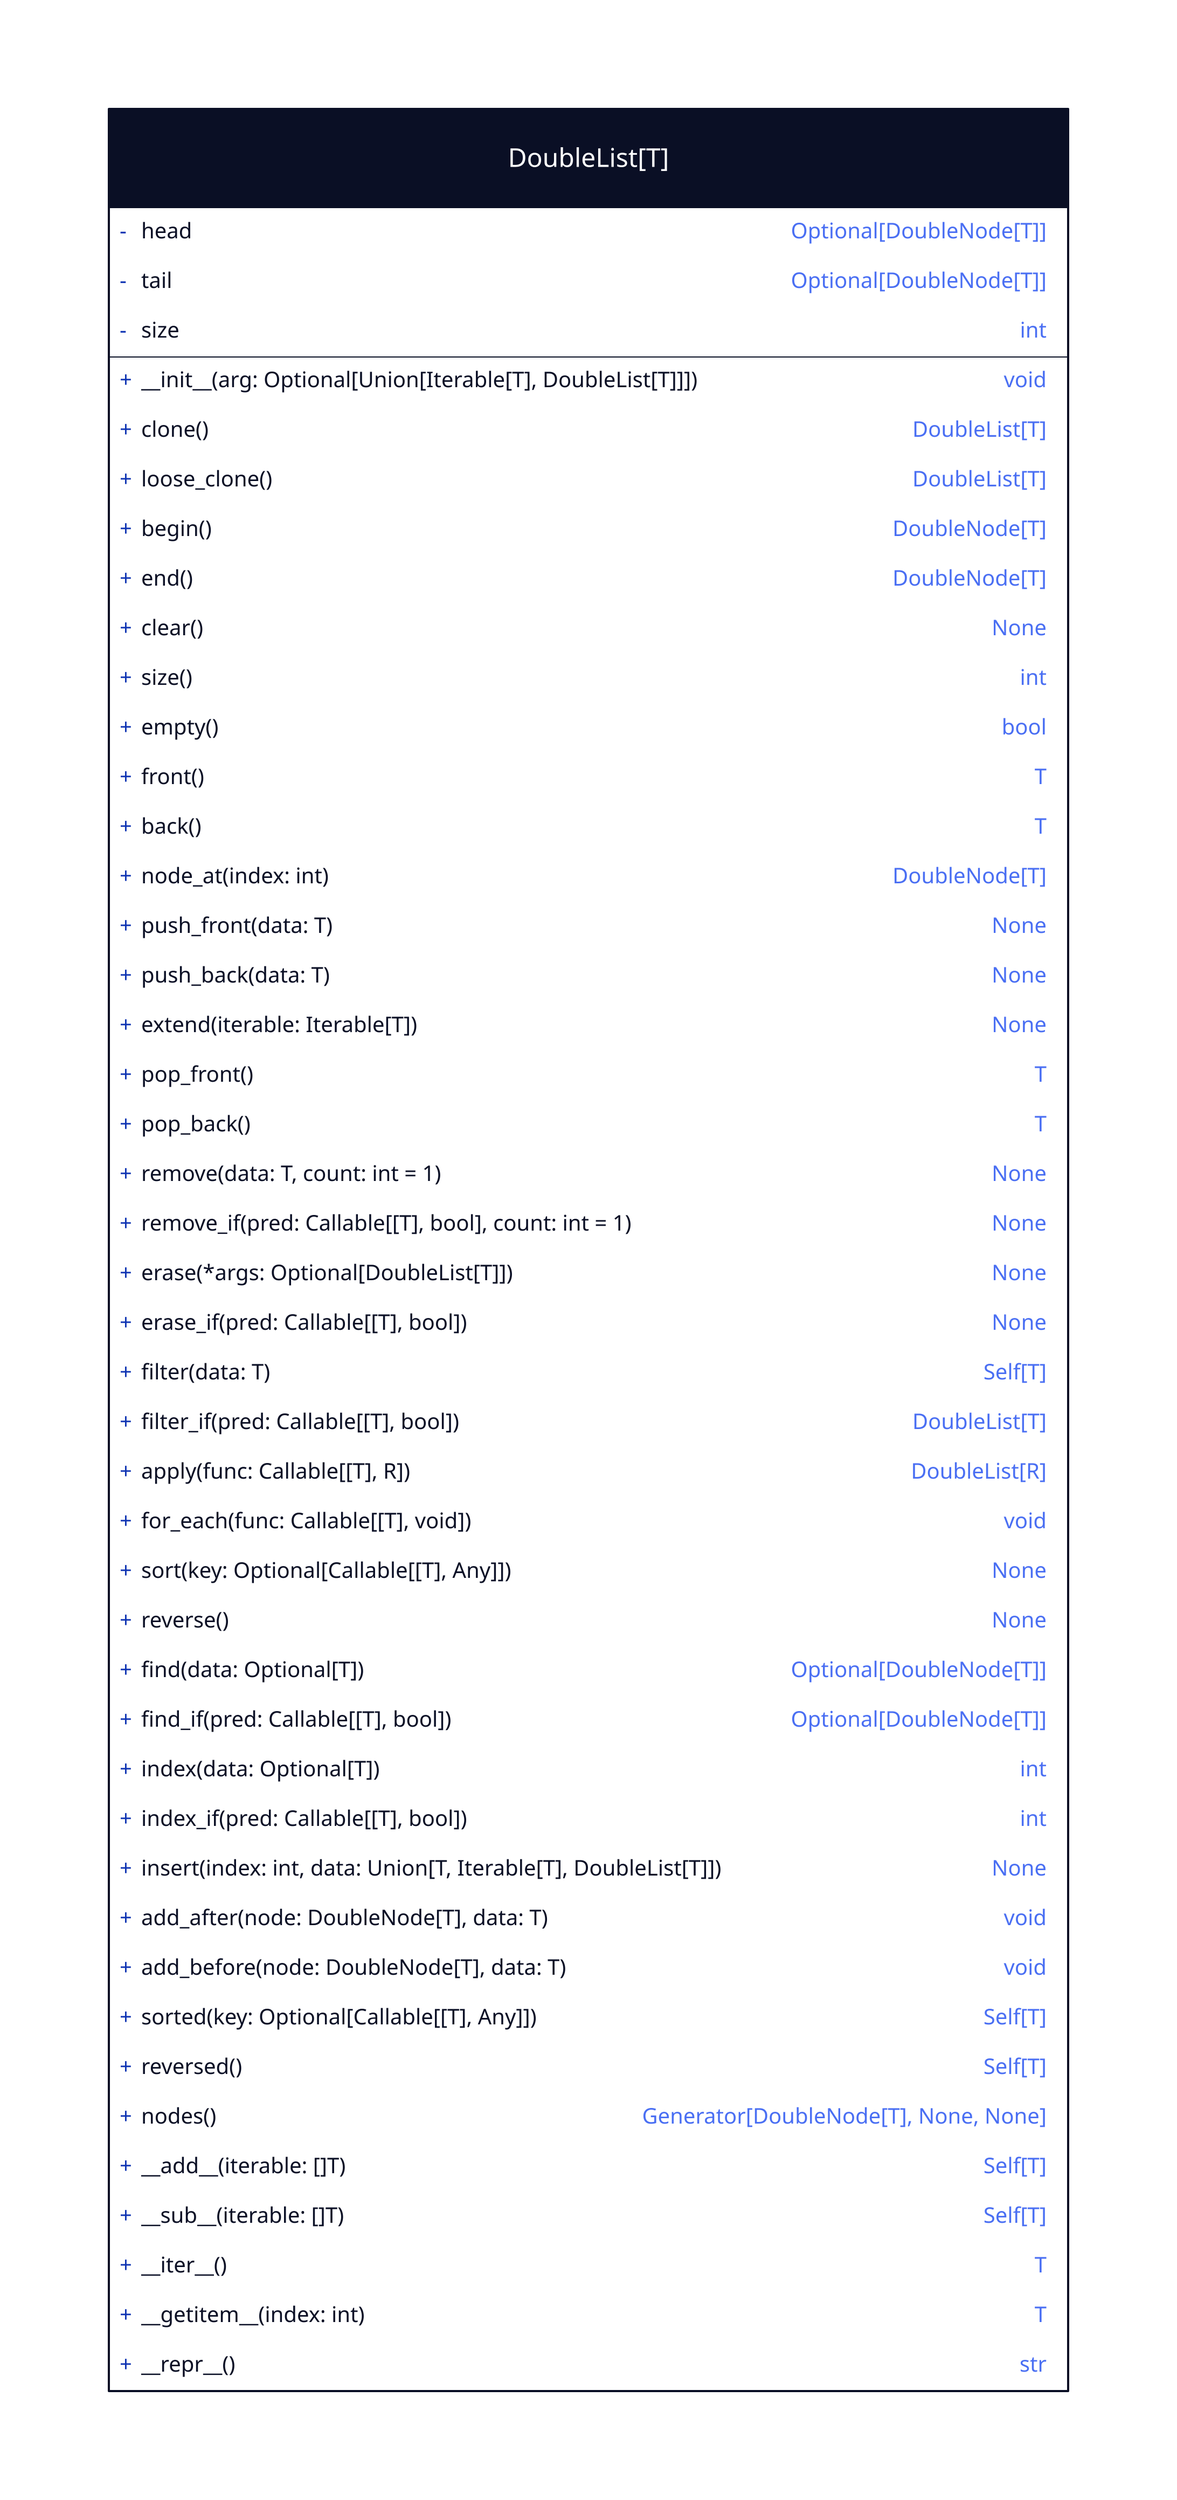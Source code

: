 DoubleList\[T\]: {
  shape: class

  -head: Optional\[DoubleNode\[T\]\]
  -tail: Optional\[DoubleNode\[T\]\]
  -size: int

  +__init__(arg\: Optional\[Union\[Iterable\[T\], DoubleList\[T\]\]\])
  +clone(): DoubleList\[T\]
  +loose_clone(): DoubleList\[T\]

  +begin(): DoubleNode\[T\]
  +end(): DoubleNode\[T\]

  +clear(): None

  +size(): int
  +empty(): bool

  +front(): T
  +back(): T
  +node_at(index\: int): DoubleNode\[T\]

  +push_front(data\: T): None
  +push_back(data\: T): None
  +extend(iterable\: Iterable\[T\]): None

  +pop_front(): T
  +pop_back(): T

  +remove(data\: T, count\: int = 1): None
  +remove_if(pred\: Callable\[\[T\], bool\], count\: int = 1): None
  +erase(\*args\: Optional\[DoubleList\[T\]\]): None
  +erase_if(pred\: Callable\[\[T\], bool\]): None
  +filter(data\: T): Self\[T\]
  +filter_if(pred\: Callable\[\[T\], bool\]): DoubleList\[T\]
  +apply(func\: Callable\[\[T\], R\]): DoubleList\[R\]
  +for_each(func\: Callable\[\[T\], void\])

  +sort(key\: Optional\[Callable\[\[T\], Any\]\]): None
  +reverse(): None

  +find(data\: Optional\[T\]): Optional\[DoubleNode\[T\]\]
  +find_if(pred\: Callable\[\[T\], bool\]): Optional\[DoubleNode\[T\]\]
  +index(data\: Optional\[T\]): int
  +index_if(pred\: Callable\[\[T\], bool\]): int
  +insert(index\: int, data\: Union\[T, Iterable\[T\], DoubleList\[T\]\]): None
  +add_after(node\: DoubleNode\[T\], data\: T)
  +add_before(node\: DoubleNode\[T\], data\: T)
  +sorted(key\: Optional\[Callable\[\[T\], Any\]\]): Self\[T\]
  +reversed(): Self\[T\]

  +nodes(): Generator\[DoubleNode\[T\], None, None\]

  +__add__(iterable\: \[\]T): Self\[T\]
  +__sub__(iterable\: \[\]T): Self\[T\]
  +__iter__(): T
  +__getitem__(index\: int): T
  +__repr__(): str
}